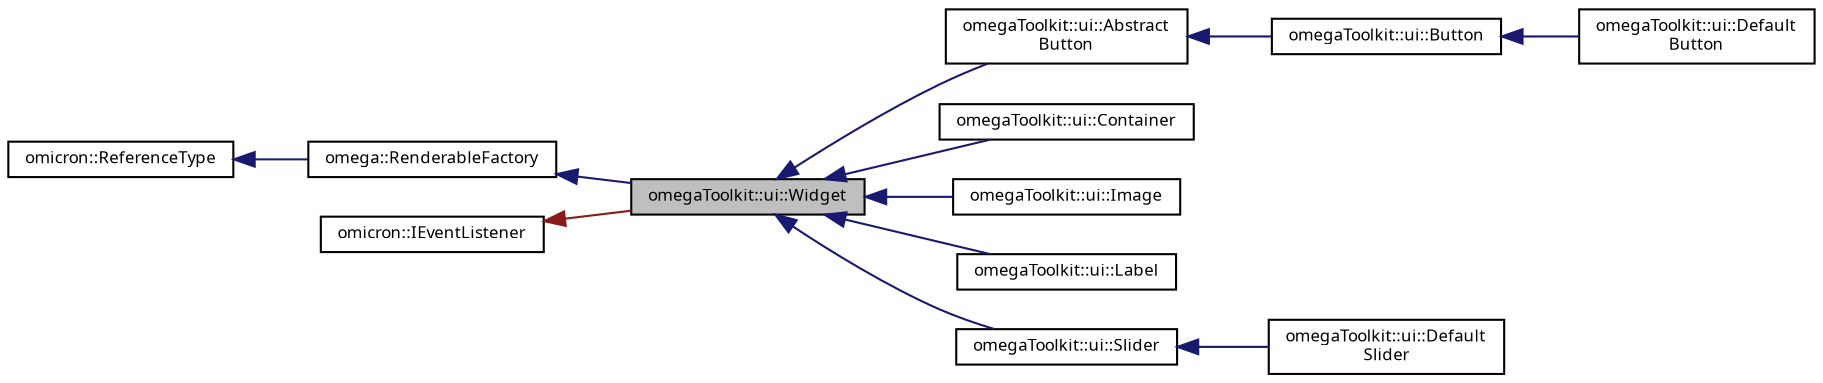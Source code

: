 digraph "omegaToolkit::ui::Widget"
{
  bgcolor="transparent";
  edge [fontname="FreeSans.ttf",fontsize="8",labelfontname="FreeSans.ttf",labelfontsize="8"];
  node [fontname="FreeSans.ttf",fontsize="8",shape=record];
  rankdir="LR";
  Node1 [label="omegaToolkit::ui::Widget",height=0.2,width=0.4,color="black", fillcolor="grey75", style="filled" fontcolor="black"];
  Node2 -> Node1 [dir="back",color="midnightblue",fontsize="8",style="solid",fontname="FreeSans.ttf"];
  Node2 [label="omega::RenderableFactory",height=0.2,width=0.4,color="black",URL="$classomega_1_1_renderable_factory.html",tooltip="Base class for objects that can create renderables. "];
  Node3 -> Node2 [dir="back",color="midnightblue",fontsize="8",style="solid",fontname="FreeSans.ttf"];
  Node3 [label="omicron::ReferenceType",height=0.2,width=0.4,color="black",URL="$classomicron_1_1_reference_type.html",tooltip="Implements a base class for reference-counted types. "];
  Node4 -> Node1 [dir="back",color="firebrick4",fontsize="8",style="solid",fontname="FreeSans.ttf"];
  Node4 [label="omicron::IEventListener",height=0.2,width=0.4,color="black",URL="$classomicron_1_1_i_event_listener.html",tooltip="The IEventListener interface is implemented by objects that can receive and process events..."];
  Node1 -> Node5 [dir="back",color="midnightblue",fontsize="8",style="solid",fontname="FreeSans.ttf"];
  Node5 [label="omegaToolkit::ui::Abstract\lButton",height=0.2,width=0.4,color="black",URL="$classomega_toolkit_1_1ui_1_1_abstract_button.html"];
  Node5 -> Node6 [dir="back",color="midnightblue",fontsize="8",style="solid",fontname="FreeSans.ttf"];
  Node6 [label="omegaToolkit::ui::Button",height=0.2,width=0.4,color="black",URL="$classomega_toolkit_1_1ui_1_1_button.html"];
  Node6 -> Node7 [dir="back",color="midnightblue",fontsize="8",style="solid",fontname="FreeSans.ttf"];
  Node7 [label="omegaToolkit::ui::Default\lButton",height=0.2,width=0.4,color="black",URL="$classomega_toolkit_1_1ui_1_1_default_button.html"];
  Node1 -> Node8 [dir="back",color="midnightblue",fontsize="8",style="solid",fontname="FreeSans.ttf"];
  Node8 [label="omegaToolkit::ui::Container",height=0.2,width=0.4,color="black",URL="$classomega_toolkit_1_1ui_1_1_container.html"];
  Node1 -> Node9 [dir="back",color="midnightblue",fontsize="8",style="solid",fontname="FreeSans.ttf"];
  Node9 [label="omegaToolkit::ui::Image",height=0.2,width=0.4,color="black",URL="$classomega_toolkit_1_1ui_1_1_image.html"];
  Node1 -> Node10 [dir="back",color="midnightblue",fontsize="8",style="solid",fontname="FreeSans.ttf"];
  Node10 [label="omegaToolkit::ui::Label",height=0.2,width=0.4,color="black",URL="$classomega_toolkit_1_1ui_1_1_label.html"];
  Node1 -> Node11 [dir="back",color="midnightblue",fontsize="8",style="solid",fontname="FreeSans.ttf"];
  Node11 [label="omegaToolkit::ui::Slider",height=0.2,width=0.4,color="black",URL="$classomega_toolkit_1_1ui_1_1_slider.html"];
  Node11 -> Node12 [dir="back",color="midnightblue",fontsize="8",style="solid",fontname="FreeSans.ttf"];
  Node12 [label="omegaToolkit::ui::Default\lSlider",height=0.2,width=0.4,color="black",URL="$classomega_toolkit_1_1ui_1_1_default_slider.html"];
}
